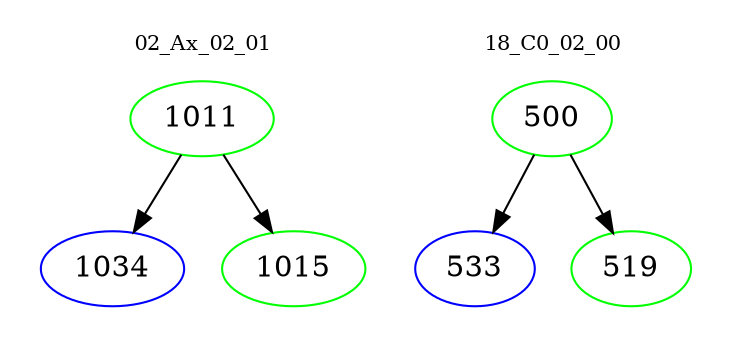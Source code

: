 digraph{
subgraph cluster_0 {
color = white
label = "02_Ax_02_01";
fontsize=10;
T0_1011 [label="1011", color="green"]
T0_1011 -> T0_1034 [color="black"]
T0_1034 [label="1034", color="blue"]
T0_1011 -> T0_1015 [color="black"]
T0_1015 [label="1015", color="green"]
}
subgraph cluster_1 {
color = white
label = "18_C0_02_00";
fontsize=10;
T1_500 [label="500", color="green"]
T1_500 -> T1_533 [color="black"]
T1_533 [label="533", color="blue"]
T1_500 -> T1_519 [color="black"]
T1_519 [label="519", color="green"]
}
}
